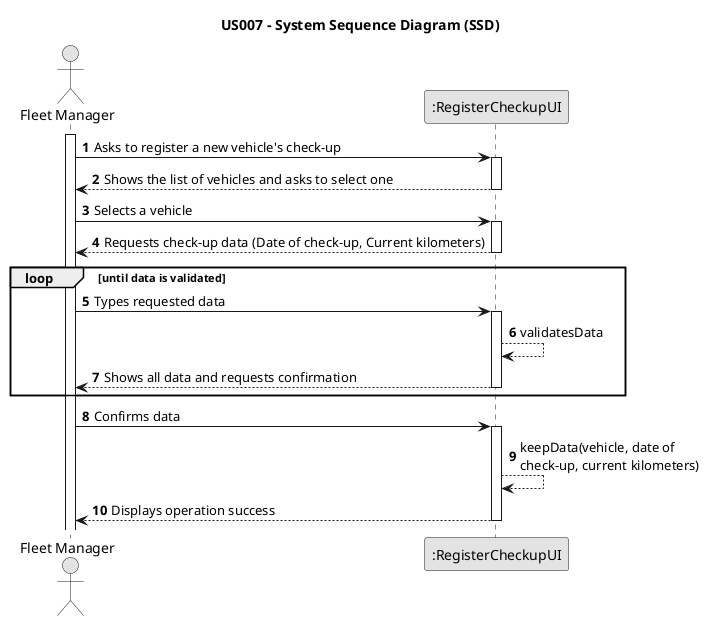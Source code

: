 @startuml
skinparam monochrome true
skinparam packageStyle rectangle
skinparam shadowing false

title US007 - System Sequence Diagram (SSD)

autonumber

actor "Fleet Manager" as Employee
participant ":RegisterCheckupUI" as System

activate Employee

    Employee -> System : Asks to register a new vehicle's check-up
    activate System

        System --> Employee : Shows the list of vehicles and asks to select one
    deactivate System

    Employee -> System : Selects a vehicle
    activate System

        System --> Employee : Requests check-up data (Date of check-up, Current kilometers)
    deactivate System
    loop until data is validated
    Employee -> System : Types requested data
    activate System
        System --> System : validatesData
        System --> Employee : Shows all data and requests confirmation
    deactivate System

    end loop

    Employee -> System : Confirms data
    activate System
        System --> System : keepData(vehicle, date of \ncheck-up, current kilometers)
        System --> Employee : Displays operation success
    deactivate System

@enduml